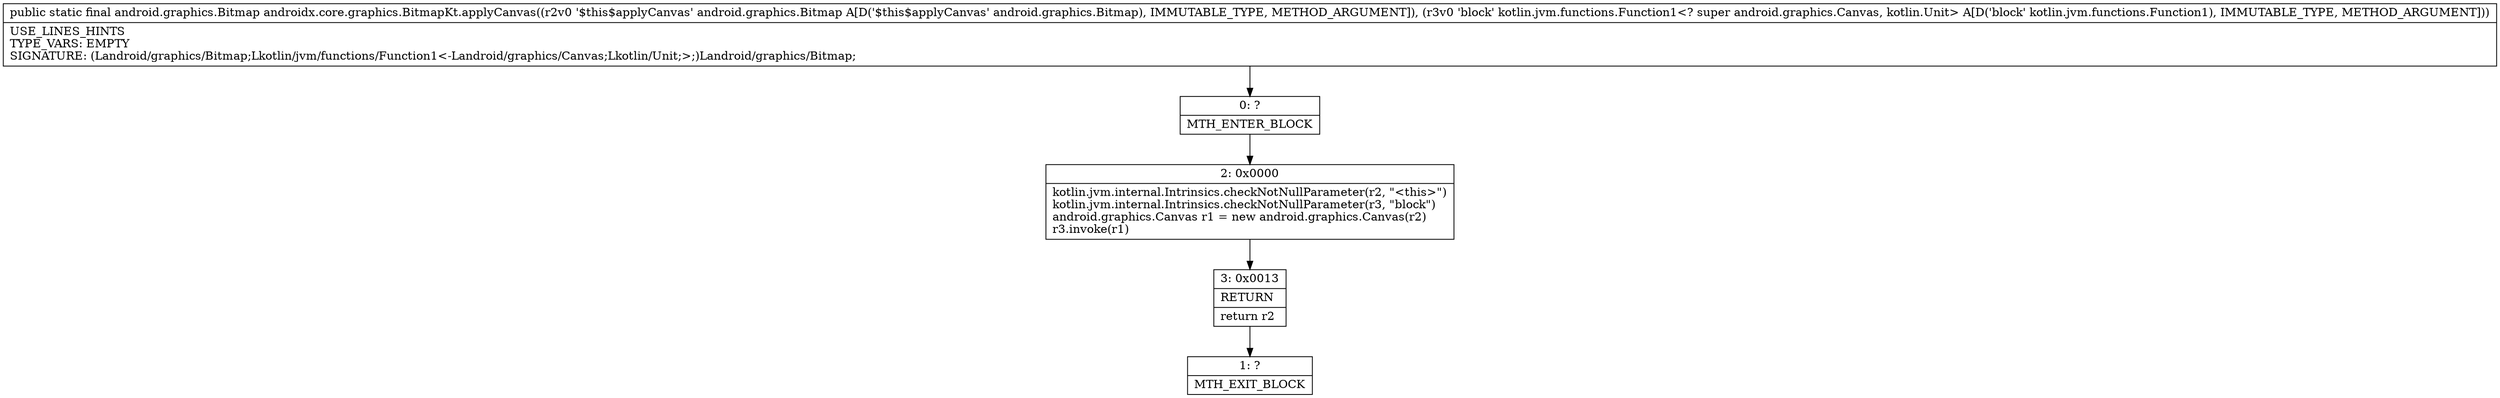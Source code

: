 digraph "CFG forandroidx.core.graphics.BitmapKt.applyCanvas(Landroid\/graphics\/Bitmap;Lkotlin\/jvm\/functions\/Function1;)Landroid\/graphics\/Bitmap;" {
Node_0 [shape=record,label="{0\:\ ?|MTH_ENTER_BLOCK\l}"];
Node_2 [shape=record,label="{2\:\ 0x0000|kotlin.jvm.internal.Intrinsics.checkNotNullParameter(r2, \"\<this\>\")\lkotlin.jvm.internal.Intrinsics.checkNotNullParameter(r3, \"block\")\landroid.graphics.Canvas r1 = new android.graphics.Canvas(r2)\lr3.invoke(r1)\l}"];
Node_3 [shape=record,label="{3\:\ 0x0013|RETURN\l|return r2\l}"];
Node_1 [shape=record,label="{1\:\ ?|MTH_EXIT_BLOCK\l}"];
MethodNode[shape=record,label="{public static final android.graphics.Bitmap androidx.core.graphics.BitmapKt.applyCanvas((r2v0 '$this$applyCanvas' android.graphics.Bitmap A[D('$this$applyCanvas' android.graphics.Bitmap), IMMUTABLE_TYPE, METHOD_ARGUMENT]), (r3v0 'block' kotlin.jvm.functions.Function1\<? super android.graphics.Canvas, kotlin.Unit\> A[D('block' kotlin.jvm.functions.Function1), IMMUTABLE_TYPE, METHOD_ARGUMENT]))  | USE_LINES_HINTS\lTYPE_VARS: EMPTY\lSIGNATURE: (Landroid\/graphics\/Bitmap;Lkotlin\/jvm\/functions\/Function1\<\-Landroid\/graphics\/Canvas;Lkotlin\/Unit;\>;)Landroid\/graphics\/Bitmap;\l}"];
MethodNode -> Node_0;Node_0 -> Node_2;
Node_2 -> Node_3;
Node_3 -> Node_1;
}

